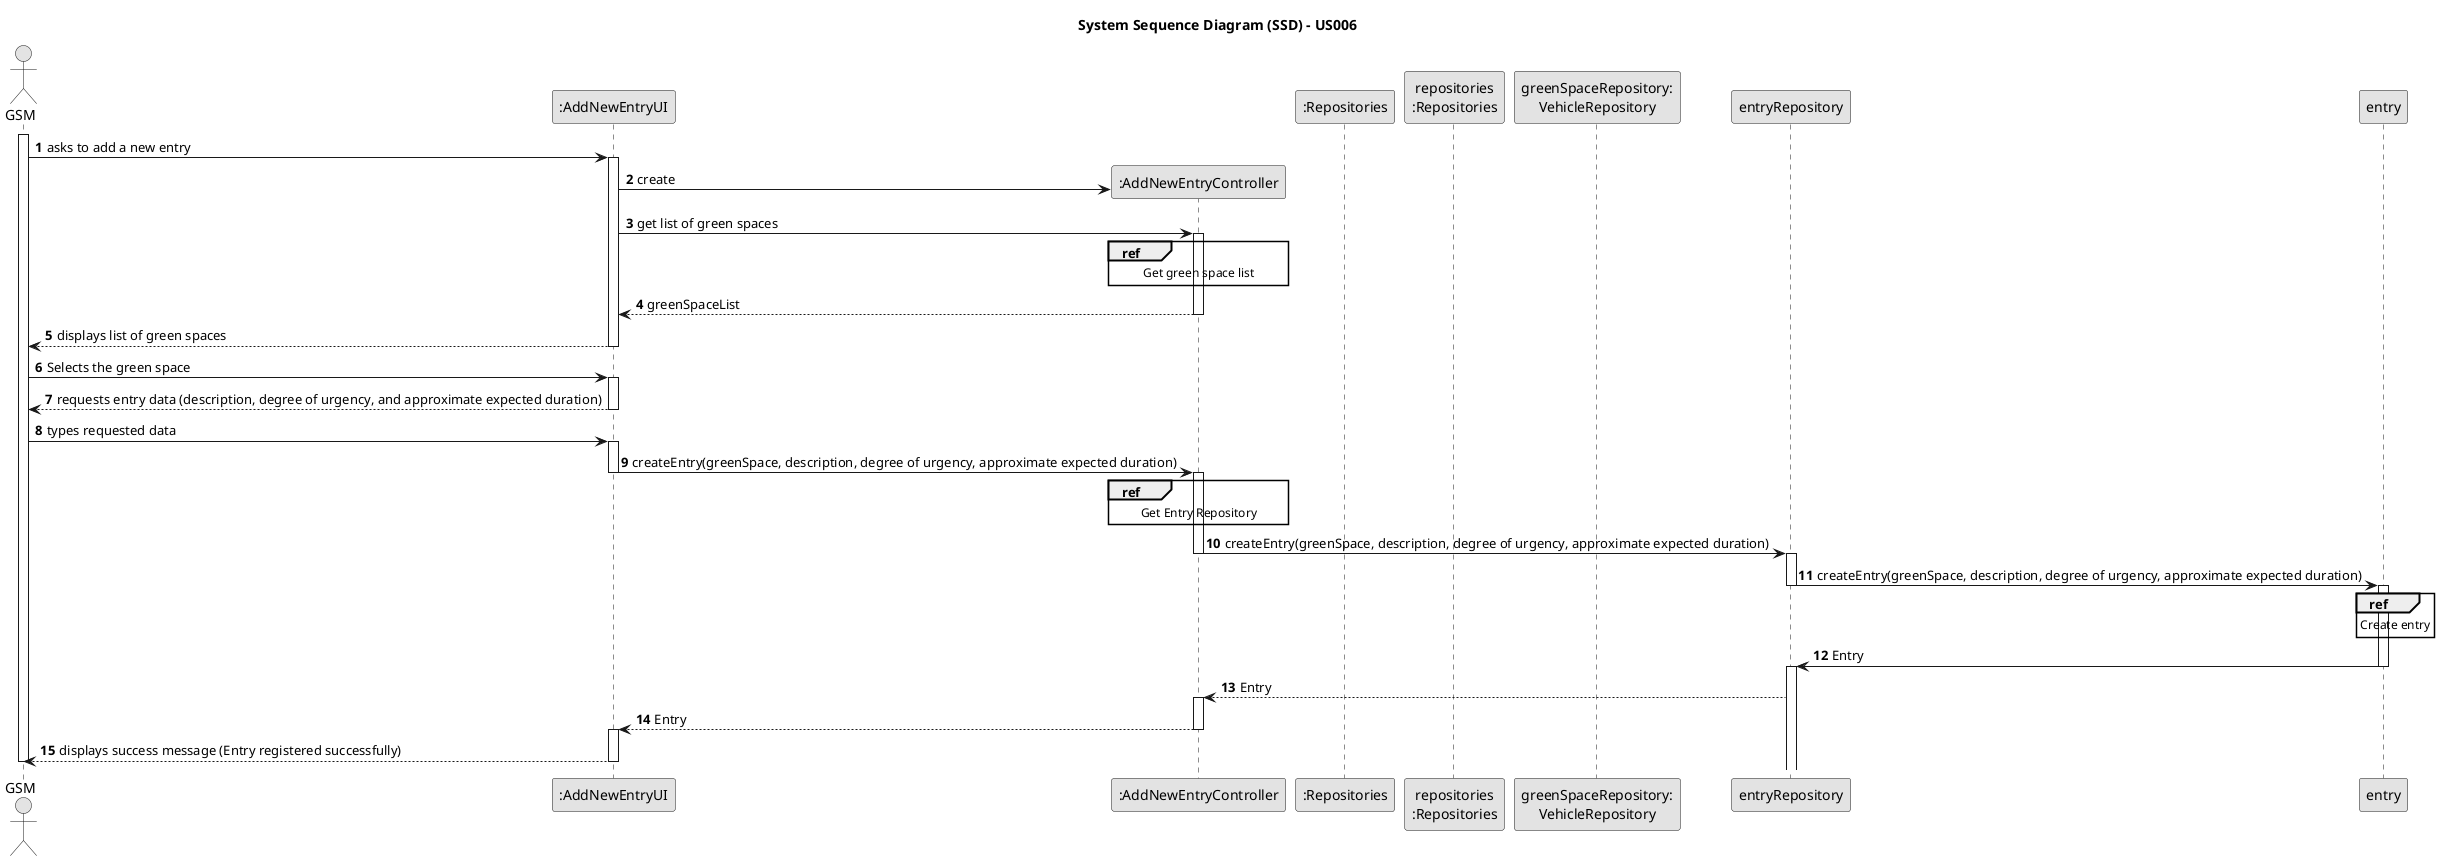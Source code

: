 
@startuml
skinparam monochrome true
skinparam packageStyle rectangle
skinparam shadowing false

title System Sequence Diagram (SSD) - US006

autonumber

actor "GSM" as GSM
participant ":AddNewEntryUI" as UI
participant ":AddNewEntryController" as CTRL
participant ":Repositories" as RepositorySingleton
participant "repositories\n:Repositories" as PLAT
participant "greenSpaceRepository:\nVehicleRepository" as GreenSpaceRepository
participant "entryRepository" as EntryRep
participant "entry" as Entry

activate GSM

    GSM -> UI : asks to add a new entry
    activate UI


        UI -> CTRL** : create

        UI -> CTRL : get list of green spaces
        activate CTRL

        ref over CTRL
        Get green space list
        end ref

        CTRL --> UI : greenSpaceList
        deactivate CTRL


        UI --> GSM : displays list of green spaces
        deactivate UI

        GSM -> UI : Selects the green space
        activate UI

        UI --> GSM : requests entry data (description, degree of urgency, and approximate expected duration)
        deactivate UI

        GSM -> UI : types requested data
        activate UI

        UI -> CTRL : createEntry(greenSpace, description, degree of urgency, approximate expected duration)
        deactivate UI
        activate CTRL

        ref over CTRL
        Get Entry Repository
        end ref

        CTRL -> EntryRep : createEntry(greenSpace, description, degree of urgency, approximate expected duration)
        deactivate CTRL
        activate EntryRep

        EntryRep -> Entry : createEntry(greenSpace, description, degree of urgency, approximate expected duration)
        deactivate EntryRep
        activate Entry

        ref over Entry
        Create entry
        end ref

        Entry -> EntryRep : Entry
        deactivate Entry
        activate EntryRep

        EntryRep --> CTRL : Entry
        activate CTRL

        CTRL --> UI : Entry
        deactivate CTRL
        activate UI

    UI --> GSM : displays success message (Entry registered successfully)
    deactivate UI

deactivate GSM

@enduml
